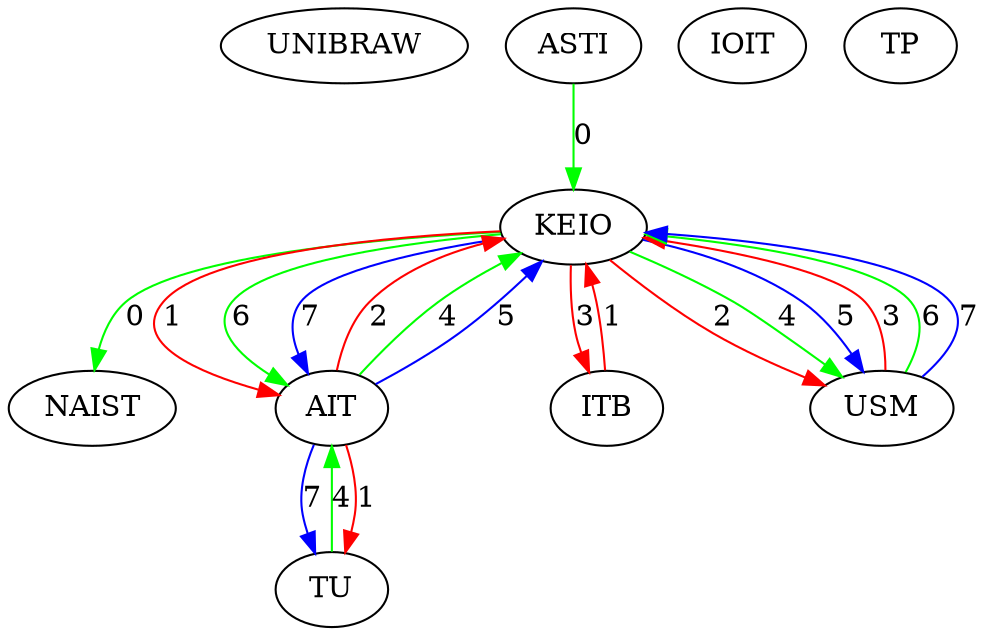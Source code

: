 digraph  {
0 [Internal=1, id=0, label=UNIBRAW];
1 [Internal=1, id=1, label=NAIST];
2 [Internal=1, id=2, label=KEIO];
3 [Internal=1, id=3, label=IOIT];
4 [Internal=1, id=4, label=ASTI];
5 [Internal=1, id=5, label=TU];
6 [Internal=1, id=6, label=AIT];
7 [Internal=1, id=7, label=ITB];
8 [Internal=1, id=8, label=TP];
9 [Internal=1, id=9, label=USM];
2 -> 1  [color=green, key=0, label=0];
2 -> 6  [color=red, key=0, label=1];
2 -> 6  [color=green, key=1, label=6];
2 -> 6  [color=blue, key=2, label=7];
2 -> 7  [color=red, key=0, label=3];
2 -> 9  [color=red, key=0, label=2];
2 -> 9  [color=green, key=1, label=4];
2 -> 9  [color=blue, key=2, label=5];
4 -> 2  [color=green, key=0, label=0];
5 -> 6  [color=green, key=0, label=4];
6 -> 2  [color=red, key=0, label=2];
6 -> 2  [color=green, key=1, label=4];
6 -> 2  [color=blue, key=2, label=5];
6 -> 5  [color=red, key=0, label=1];
6 -> 5  [color=blue, key=1, label=7];
7 -> 2  [color=red, key=0, label=1];
9 -> 2  [color=red, key=0, label=3];
9 -> 2  [color=green, key=1, label=6];
9 -> 2  [color=blue, key=2, label=7];
}
